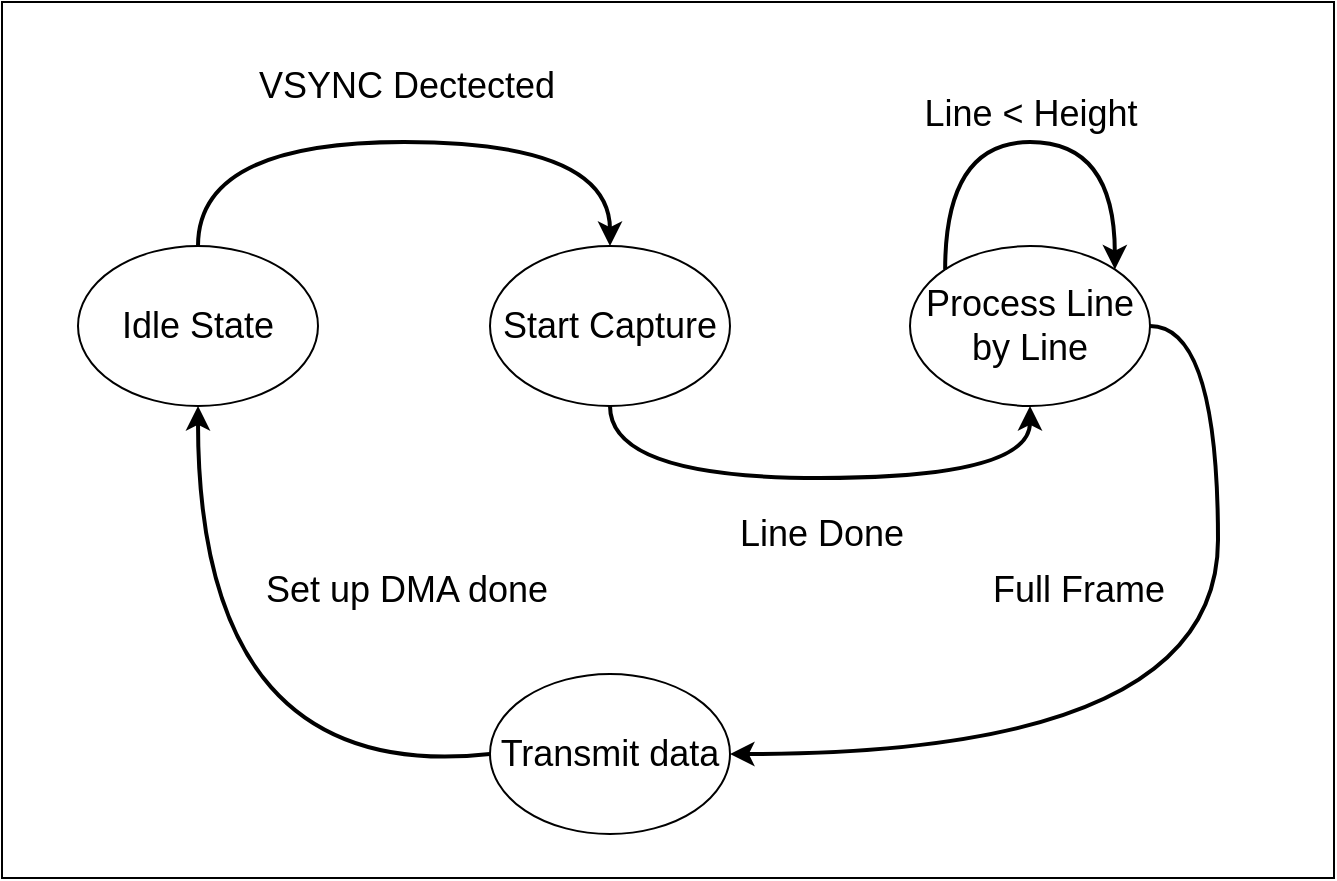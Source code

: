 <mxfile version="13.9.9" type="device"><diagram id="K7NFZmhhlYbf8xr_IgSf" name="Page-1"><mxGraphModel dx="1086" dy="798" grid="1" gridSize="14" guides="1" tooltips="1" connect="1" arrows="1" fold="1" page="1" pageScale="1" pageWidth="850" pageHeight="1100" math="0" shadow="0"><root><mxCell id="0"/><mxCell id="1" parent="0"/><mxCell id="Lla222v2icp1A-cE-Krm-29" value="" style="rounded=0;whiteSpace=wrap;html=1;" vertex="1" parent="1"><mxGeometry x="92" y="98" width="666" height="438" as="geometry"/></mxCell><mxCell id="Lla222v2icp1A-cE-Krm-1" value="&lt;font style=&quot;font-size: 18px&quot;&gt;Idle State&lt;/font&gt;" style="ellipse;whiteSpace=wrap;html=1;" vertex="1" parent="1"><mxGeometry x="130" y="220" width="120" height="80" as="geometry"/></mxCell><mxCell id="Lla222v2icp1A-cE-Krm-4" value="&lt;font style=&quot;font-size: 18px&quot;&gt;Start Capture&lt;/font&gt;" style="ellipse;whiteSpace=wrap;html=1;" vertex="1" parent="1"><mxGeometry x="336" y="220" width="120" height="80" as="geometry"/></mxCell><mxCell id="Lla222v2icp1A-cE-Krm-13" value="" style="endArrow=classic;html=1;strokeWidth=2;edgeStyle=orthogonalEdgeStyle;exitX=0.5;exitY=0;exitDx=0;exitDy=0;entryX=0.5;entryY=0;entryDx=0;entryDy=0;curved=1;" edge="1" parent="1" source="Lla222v2icp1A-cE-Krm-1" target="Lla222v2icp1A-cE-Krm-4"><mxGeometry width="50" height="50" relative="1" as="geometry"><mxPoint x="266" y="148" as="sourcePoint"/><mxPoint x="316" y="98" as="targetPoint"/><Array as="points"><mxPoint x="190" y="168"/><mxPoint x="396" y="168"/></Array></mxGeometry></mxCell><mxCell id="Lla222v2icp1A-cE-Krm-14" value="&lt;font style=&quot;font-size: 18px&quot;&gt;VSYNC Dectected&lt;/font&gt;" style="text;html=1;align=center;verticalAlign=middle;resizable=0;points=[];autosize=1;" vertex="1" parent="1"><mxGeometry x="210" y="126" width="168" height="28" as="geometry"/></mxCell><mxCell id="Lla222v2icp1A-cE-Krm-18" value="&lt;font style=&quot;font-size: 18px&quot;&gt;Process Line by Line&lt;/font&gt;" style="ellipse;whiteSpace=wrap;html=1;" vertex="1" parent="1"><mxGeometry x="546" y="220" width="120" height="80" as="geometry"/></mxCell><mxCell id="Lla222v2icp1A-cE-Krm-19" value="" style="endArrow=classic;html=1;strokeWidth=2;edgeStyle=orthogonalEdgeStyle;exitX=0.5;exitY=1;exitDx=0;exitDy=0;entryX=0.5;entryY=1;entryDx=0;entryDy=0;curved=1;" edge="1" parent="1" source="Lla222v2icp1A-cE-Krm-4" target="Lla222v2icp1A-cE-Krm-18"><mxGeometry width="50" height="50" relative="1" as="geometry"><mxPoint x="462" y="416" as="sourcePoint"/><mxPoint x="668" y="416" as="targetPoint"/><Array as="points"><mxPoint x="396" y="336"/><mxPoint x="606" y="336"/></Array></mxGeometry></mxCell><mxCell id="Lla222v2icp1A-cE-Krm-20" value="&lt;span style=&quot;font-size: 18px&quot;&gt;Line Done&amp;nbsp;&lt;/span&gt;" style="text;html=1;align=center;verticalAlign=middle;resizable=0;points=[];autosize=1;" vertex="1" parent="1"><mxGeometry x="448" y="350" width="112" height="28" as="geometry"/></mxCell><mxCell id="Lla222v2icp1A-cE-Krm-21" value="" style="endArrow=classic;html=1;strokeWidth=2;exitX=0;exitY=0;exitDx=0;exitDy=0;edgeStyle=orthogonalEdgeStyle;elbow=vertical;curved=1;entryX=1;entryY=0;entryDx=0;entryDy=0;" edge="1" parent="1" source="Lla222v2icp1A-cE-Krm-18" target="Lla222v2icp1A-cE-Krm-18"><mxGeometry width="50" height="50" relative="1" as="geometry"><mxPoint x="504" y="260" as="sourcePoint"/><mxPoint x="672" y="126" as="targetPoint"/><Array as="points"><mxPoint x="564" y="168"/><mxPoint x="648" y="168"/></Array></mxGeometry></mxCell><mxCell id="Lla222v2icp1A-cE-Krm-24" value="&lt;span style=&quot;font-size: 18px&quot;&gt;Line &amp;lt; Height&lt;/span&gt;" style="text;html=1;align=center;verticalAlign=middle;resizable=0;points=[];autosize=1;" vertex="1" parent="1"><mxGeometry x="543" y="140" width="126" height="28" as="geometry"/></mxCell><mxCell id="Lla222v2icp1A-cE-Krm-25" value="&lt;font style=&quot;font-size: 18px&quot;&gt;Transmit data&lt;/font&gt;" style="ellipse;whiteSpace=wrap;html=1;" vertex="1" parent="1"><mxGeometry x="336" y="434" width="120" height="80" as="geometry"/></mxCell><mxCell id="Lla222v2icp1A-cE-Krm-26" value="" style="endArrow=classic;html=1;strokeColor=#000000;strokeWidth=2;exitX=1;exitY=0.5;exitDx=0;exitDy=0;entryX=1;entryY=0.5;entryDx=0;entryDy=0;edgeStyle=orthogonalEdgeStyle;elbow=vertical;curved=1;" edge="1" parent="1" source="Lla222v2icp1A-cE-Krm-18" target="Lla222v2icp1A-cE-Krm-25"><mxGeometry width="50" height="50" relative="1" as="geometry"><mxPoint x="504" y="428" as="sourcePoint"/><mxPoint x="554" y="378" as="targetPoint"/><Array as="points"><mxPoint x="700" y="260"/><mxPoint x="700" y="474"/></Array></mxGeometry></mxCell><mxCell id="Lla222v2icp1A-cE-Krm-27" value="&lt;span style=&quot;font-size: 18px&quot;&gt;Full Frame&lt;/span&gt;" style="text;html=1;align=center;verticalAlign=middle;resizable=0;points=[];autosize=1;" vertex="1" parent="1"><mxGeometry x="574" y="378" width="112" height="28" as="geometry"/></mxCell><mxCell id="Lla222v2icp1A-cE-Krm-28" value="" style="curved=1;endArrow=classic;html=1;strokeColor=#000000;strokeWidth=2;exitX=0;exitY=0.5;exitDx=0;exitDy=0;entryX=0.5;entryY=1;entryDx=0;entryDy=0;" edge="1" parent="1" source="Lla222v2icp1A-cE-Krm-25" target="Lla222v2icp1A-cE-Krm-1"><mxGeometry width="50" height="50" relative="1" as="geometry"><mxPoint x="504" y="428" as="sourcePoint"/><mxPoint x="554" y="378" as="targetPoint"/><Array as="points"><mxPoint x="190" y="490"/></Array></mxGeometry></mxCell><mxCell id="Lla222v2icp1A-cE-Krm-30" value="&lt;span style=&quot;font-size: 18px&quot;&gt;Set up DMA done&lt;/span&gt;" style="text;html=1;align=center;verticalAlign=middle;resizable=0;points=[];autosize=1;" vertex="1" parent="1"><mxGeometry x="210" y="378" width="168" height="28" as="geometry"/></mxCell></root></mxGraphModel></diagram></mxfile>